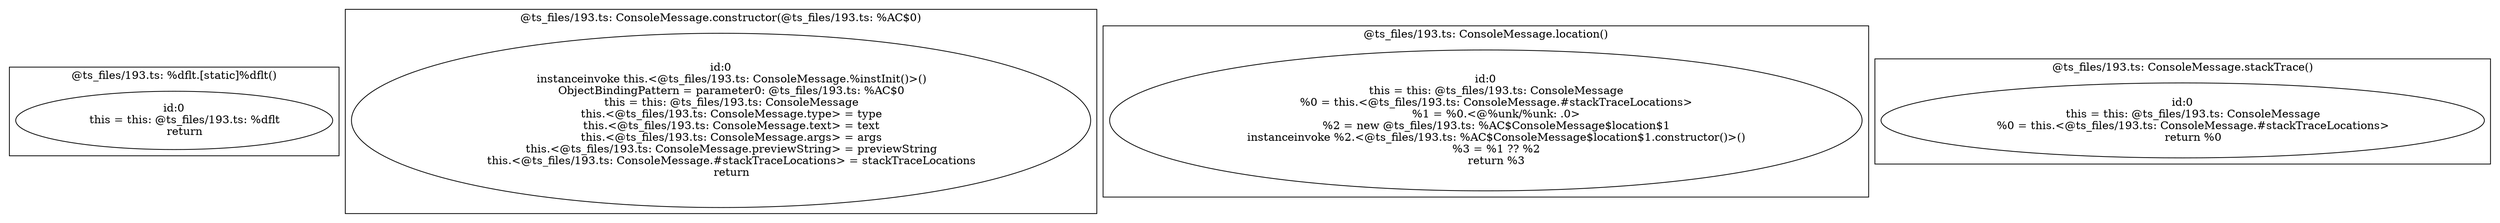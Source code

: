 digraph "193.ts" {
subgraph "cluster_@ts_files/193.ts: %dflt.[static]%dflt()" {
  label="@ts_files/193.ts: %dflt.[static]%dflt()";
  Node33770 [label="id:0
      this = this: @ts_files/193.ts: %dflt
      return"];
}
subgraph "cluster_@ts_files/193.ts: ConsoleMessage.constructor(@ts_files/193.ts: %AC$0)" {
  label="@ts_files/193.ts: ConsoleMessage.constructor(@ts_files/193.ts: %AC$0)";
  Node60180 [label="id:0
      instanceinvoke this.<@ts_files/193.ts: ConsoleMessage.%instInit()>()
      ObjectBindingPattern = parameter0: @ts_files/193.ts: %AC$0
      this = this: @ts_files/193.ts: ConsoleMessage
      this.<@ts_files/193.ts: ConsoleMessage.type> = type
      this.<@ts_files/193.ts: ConsoleMessage.text> = text
      this.<@ts_files/193.ts: ConsoleMessage.args> = args
      this.<@ts_files/193.ts: ConsoleMessage.previewString> = previewString
      this.<@ts_files/193.ts: ConsoleMessage.#stackTraceLocations> = stackTraceLocations
      return"];
}
subgraph "cluster_@ts_files/193.ts: ConsoleMessage.location()" {
  label="@ts_files/193.ts: ConsoleMessage.location()";
  Node39080 [label="id:0
      this = this: @ts_files/193.ts: ConsoleMessage
      %0 = this.<@ts_files/193.ts: ConsoleMessage.#stackTraceLocations>
      %1 = %0.<@%unk/%unk: .0>
      %2 = new @ts_files/193.ts: %AC$ConsoleMessage$location$1
      instanceinvoke %2.<@ts_files/193.ts: %AC$ConsoleMessage$location$1.constructor()>()
      %3 = %1 ?? %2
      return %3"];
}
subgraph "cluster_@ts_files/193.ts: ConsoleMessage.stackTrace()" {
  label="@ts_files/193.ts: ConsoleMessage.stackTrace()";
  Node40800 [label="id:0
      this = this: @ts_files/193.ts: ConsoleMessage
      %0 = this.<@ts_files/193.ts: ConsoleMessage.#stackTraceLocations>
      return %0"];
}
}
